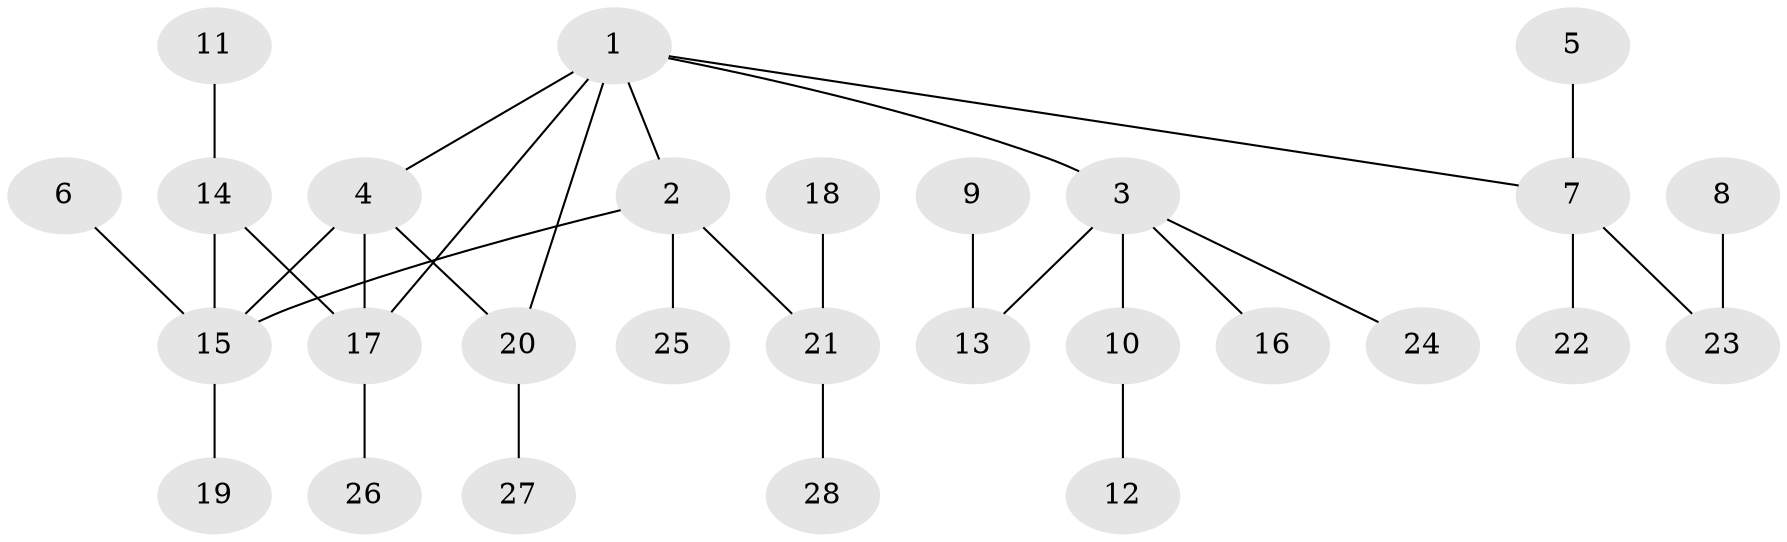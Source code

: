 // original degree distribution, {6: 0.03571428571428571, 4: 0.10714285714285714, 5: 0.05357142857142857, 2: 0.25, 1: 0.48214285714285715, 3: 0.07142857142857142}
// Generated by graph-tools (version 1.1) at 2025/49/03/09/25 03:49:27]
// undirected, 28 vertices, 31 edges
graph export_dot {
graph [start="1"]
  node [color=gray90,style=filled];
  1;
  2;
  3;
  4;
  5;
  6;
  7;
  8;
  9;
  10;
  11;
  12;
  13;
  14;
  15;
  16;
  17;
  18;
  19;
  20;
  21;
  22;
  23;
  24;
  25;
  26;
  27;
  28;
  1 -- 2 [weight=1.0];
  1 -- 3 [weight=1.0];
  1 -- 4 [weight=1.0];
  1 -- 7 [weight=1.0];
  1 -- 17 [weight=1.0];
  1 -- 20 [weight=1.0];
  2 -- 15 [weight=1.0];
  2 -- 21 [weight=1.0];
  2 -- 25 [weight=1.0];
  3 -- 10 [weight=1.0];
  3 -- 13 [weight=1.0];
  3 -- 16 [weight=1.0];
  3 -- 24 [weight=1.0];
  4 -- 15 [weight=1.0];
  4 -- 17 [weight=1.0];
  4 -- 20 [weight=1.0];
  5 -- 7 [weight=1.0];
  6 -- 15 [weight=1.0];
  7 -- 22 [weight=1.0];
  7 -- 23 [weight=1.0];
  8 -- 23 [weight=1.0];
  9 -- 13 [weight=1.0];
  10 -- 12 [weight=1.0];
  11 -- 14 [weight=1.0];
  14 -- 15 [weight=1.0];
  14 -- 17 [weight=1.0];
  15 -- 19 [weight=1.0];
  17 -- 26 [weight=1.0];
  18 -- 21 [weight=1.0];
  20 -- 27 [weight=1.0];
  21 -- 28 [weight=1.0];
}
